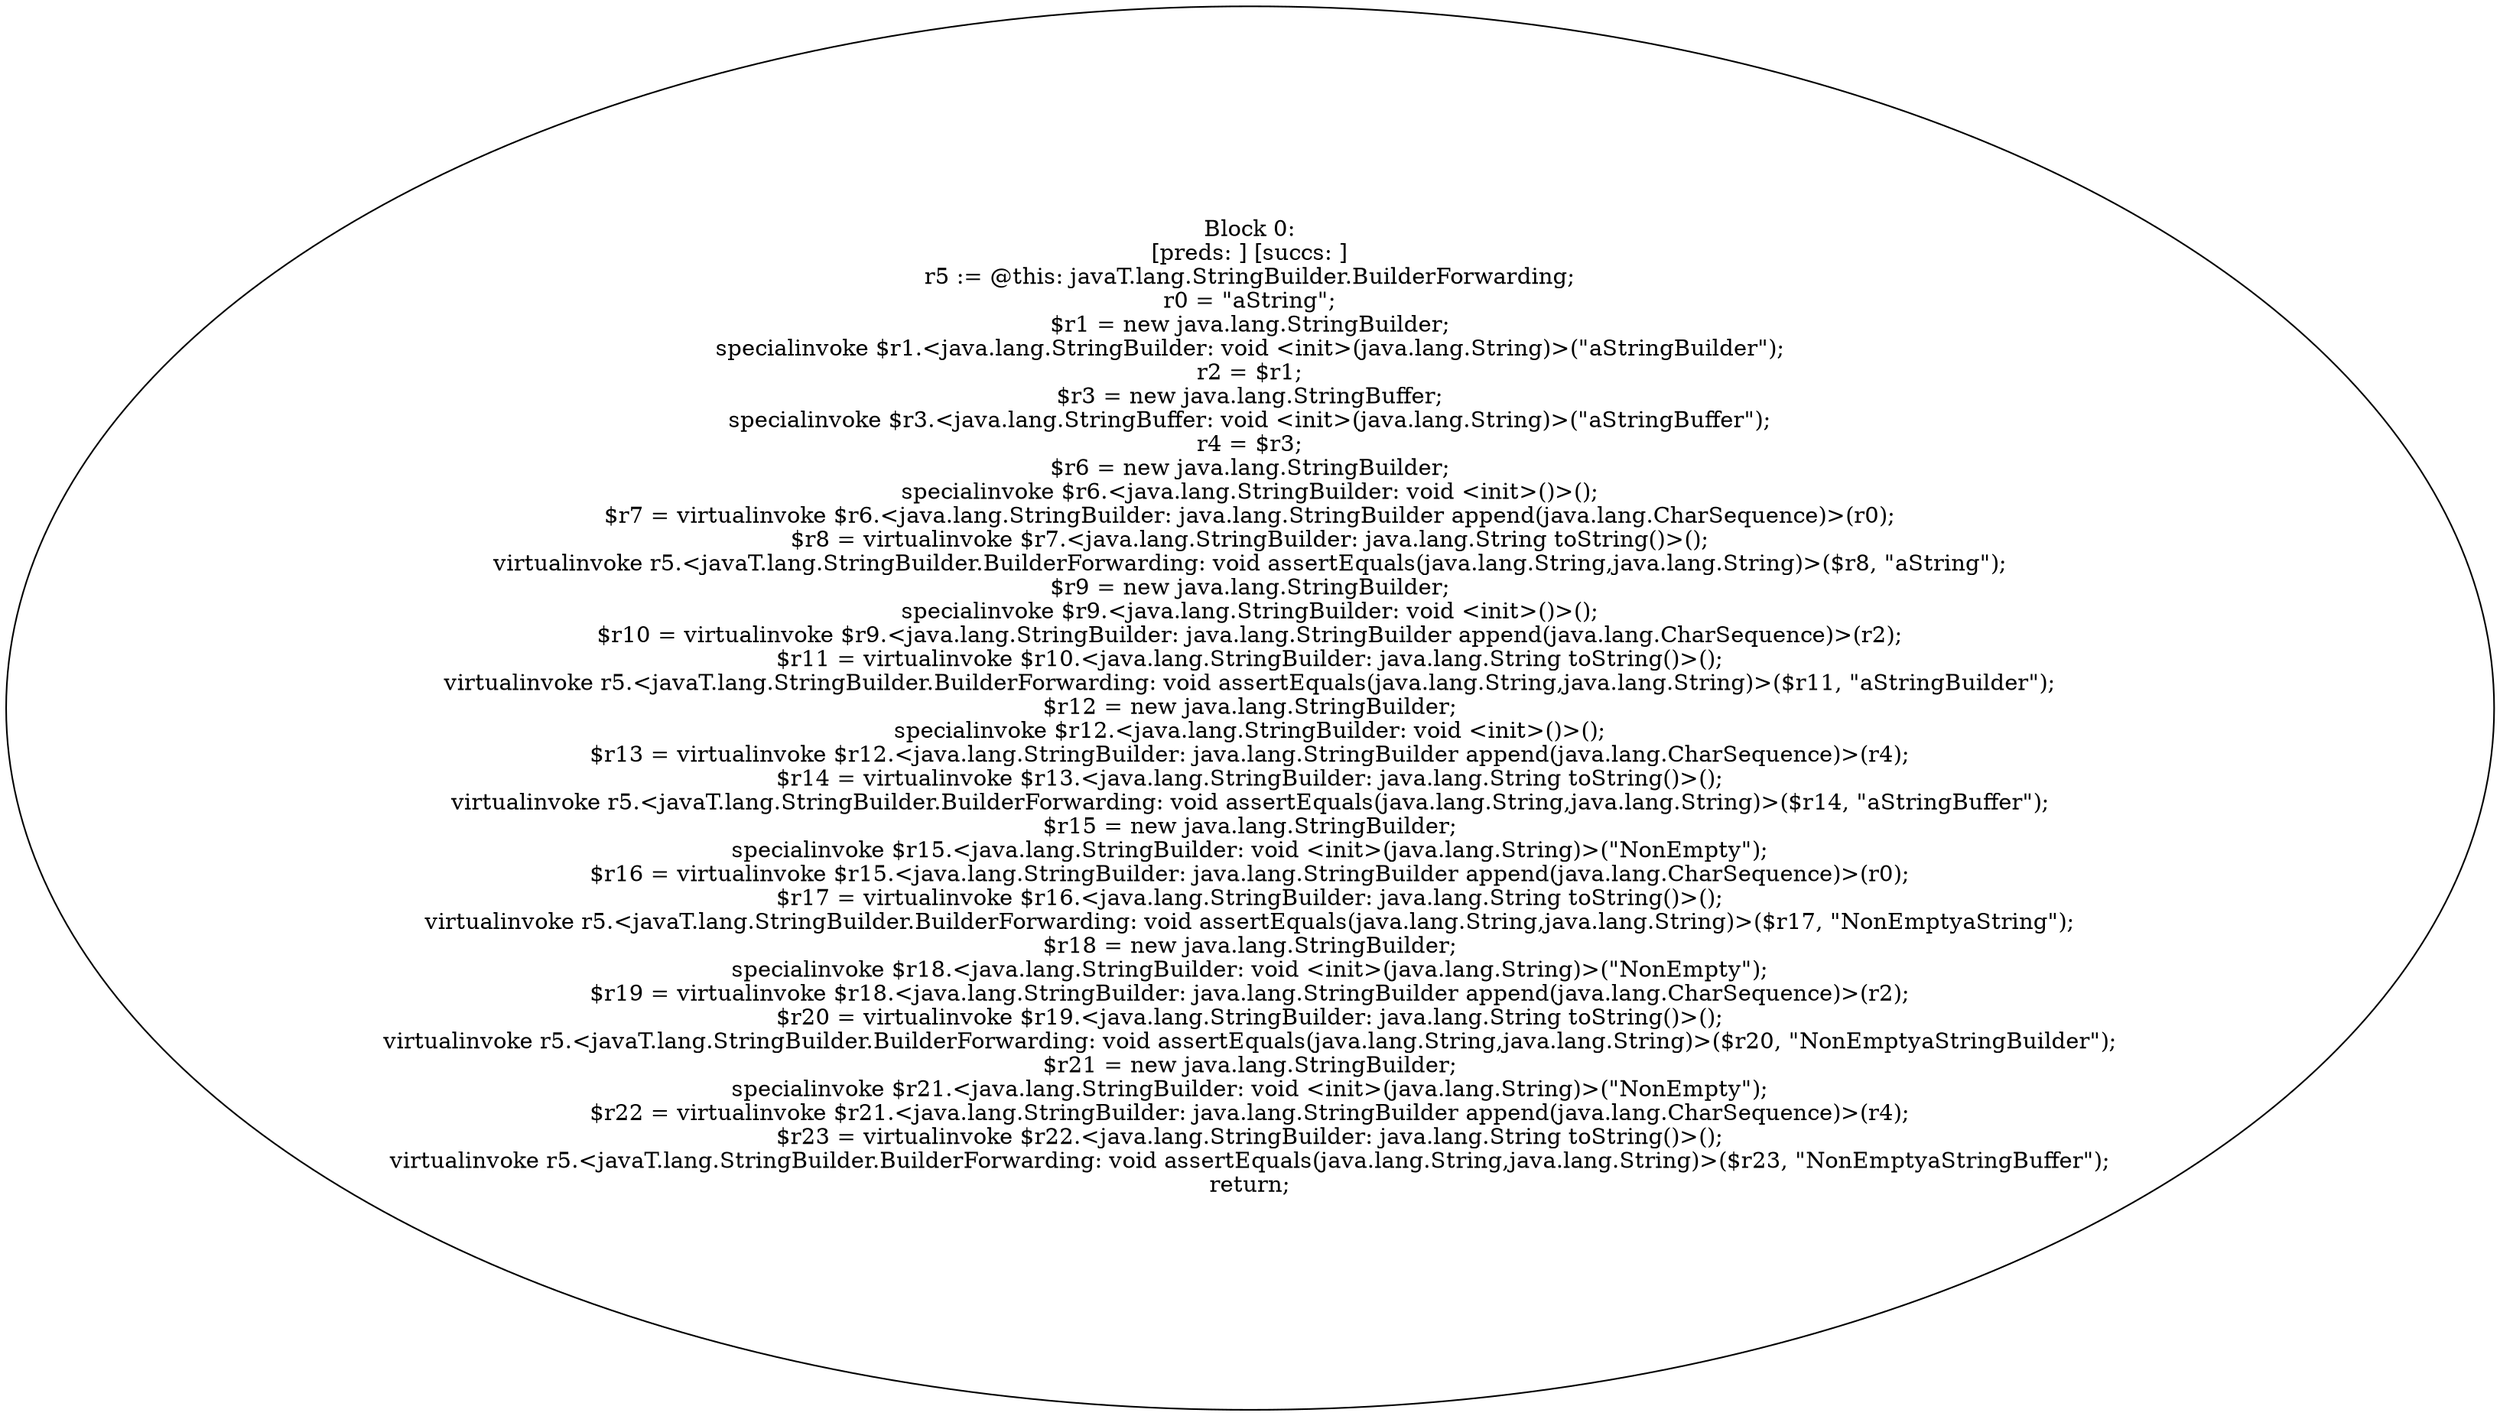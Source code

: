 digraph "unitGraph" {
    "Block 0:
[preds: ] [succs: ]
r5 := @this: javaT.lang.StringBuilder.BuilderForwarding;
r0 = \"aString\";
$r1 = new java.lang.StringBuilder;
specialinvoke $r1.<java.lang.StringBuilder: void <init>(java.lang.String)>(\"aStringBuilder\");
r2 = $r1;
$r3 = new java.lang.StringBuffer;
specialinvoke $r3.<java.lang.StringBuffer: void <init>(java.lang.String)>(\"aStringBuffer\");
r4 = $r3;
$r6 = new java.lang.StringBuilder;
specialinvoke $r6.<java.lang.StringBuilder: void <init>()>();
$r7 = virtualinvoke $r6.<java.lang.StringBuilder: java.lang.StringBuilder append(java.lang.CharSequence)>(r0);
$r8 = virtualinvoke $r7.<java.lang.StringBuilder: java.lang.String toString()>();
virtualinvoke r5.<javaT.lang.StringBuilder.BuilderForwarding: void assertEquals(java.lang.String,java.lang.String)>($r8, \"aString\");
$r9 = new java.lang.StringBuilder;
specialinvoke $r9.<java.lang.StringBuilder: void <init>()>();
$r10 = virtualinvoke $r9.<java.lang.StringBuilder: java.lang.StringBuilder append(java.lang.CharSequence)>(r2);
$r11 = virtualinvoke $r10.<java.lang.StringBuilder: java.lang.String toString()>();
virtualinvoke r5.<javaT.lang.StringBuilder.BuilderForwarding: void assertEquals(java.lang.String,java.lang.String)>($r11, \"aStringBuilder\");
$r12 = new java.lang.StringBuilder;
specialinvoke $r12.<java.lang.StringBuilder: void <init>()>();
$r13 = virtualinvoke $r12.<java.lang.StringBuilder: java.lang.StringBuilder append(java.lang.CharSequence)>(r4);
$r14 = virtualinvoke $r13.<java.lang.StringBuilder: java.lang.String toString()>();
virtualinvoke r5.<javaT.lang.StringBuilder.BuilderForwarding: void assertEquals(java.lang.String,java.lang.String)>($r14, \"aStringBuffer\");
$r15 = new java.lang.StringBuilder;
specialinvoke $r15.<java.lang.StringBuilder: void <init>(java.lang.String)>(\"NonEmpty\");
$r16 = virtualinvoke $r15.<java.lang.StringBuilder: java.lang.StringBuilder append(java.lang.CharSequence)>(r0);
$r17 = virtualinvoke $r16.<java.lang.StringBuilder: java.lang.String toString()>();
virtualinvoke r5.<javaT.lang.StringBuilder.BuilderForwarding: void assertEquals(java.lang.String,java.lang.String)>($r17, \"NonEmptyaString\");
$r18 = new java.lang.StringBuilder;
specialinvoke $r18.<java.lang.StringBuilder: void <init>(java.lang.String)>(\"NonEmpty\");
$r19 = virtualinvoke $r18.<java.lang.StringBuilder: java.lang.StringBuilder append(java.lang.CharSequence)>(r2);
$r20 = virtualinvoke $r19.<java.lang.StringBuilder: java.lang.String toString()>();
virtualinvoke r5.<javaT.lang.StringBuilder.BuilderForwarding: void assertEquals(java.lang.String,java.lang.String)>($r20, \"NonEmptyaStringBuilder\");
$r21 = new java.lang.StringBuilder;
specialinvoke $r21.<java.lang.StringBuilder: void <init>(java.lang.String)>(\"NonEmpty\");
$r22 = virtualinvoke $r21.<java.lang.StringBuilder: java.lang.StringBuilder append(java.lang.CharSequence)>(r4);
$r23 = virtualinvoke $r22.<java.lang.StringBuilder: java.lang.String toString()>();
virtualinvoke r5.<javaT.lang.StringBuilder.BuilderForwarding: void assertEquals(java.lang.String,java.lang.String)>($r23, \"NonEmptyaStringBuffer\");
return;
"
}
